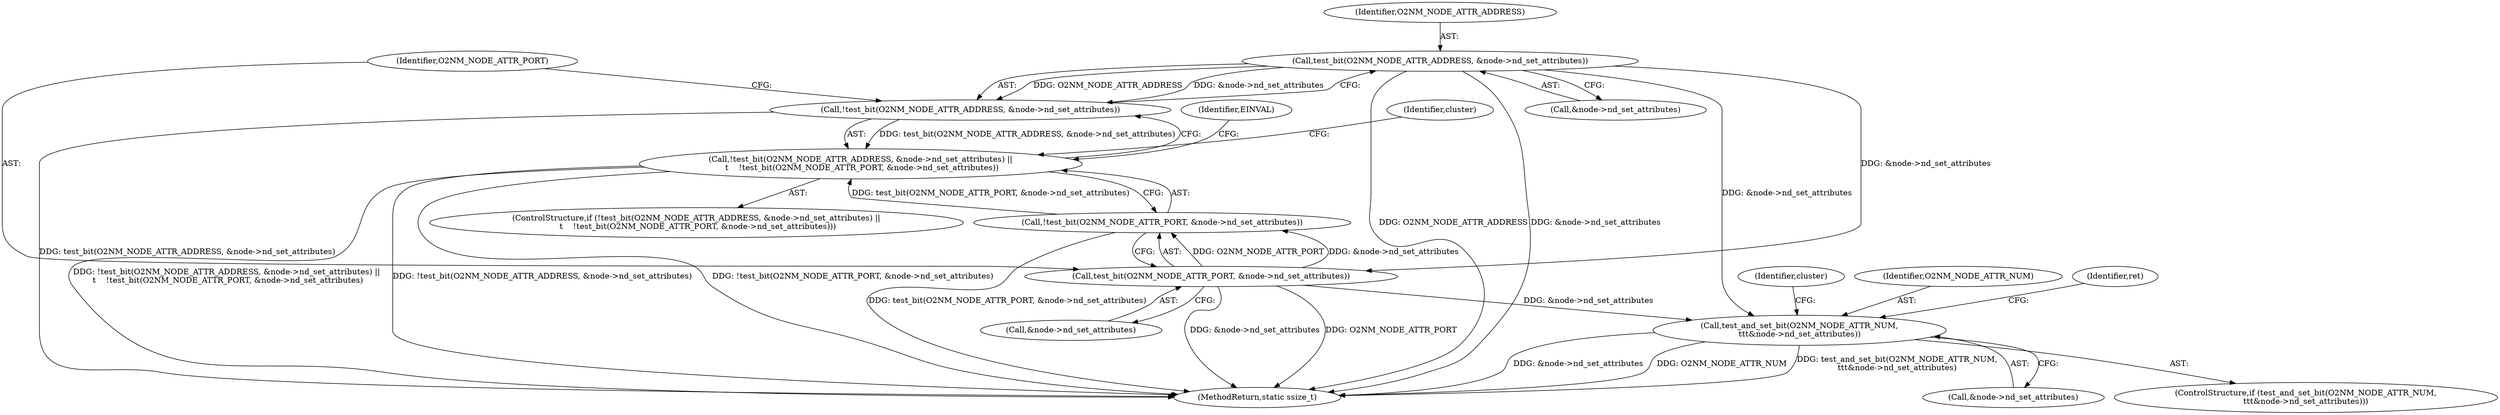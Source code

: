 digraph "0_linux_853bc26a7ea39e354b9f8889ae7ad1492ffa28d2_1@pointer" {
"1000159" [label="(Call,test_bit(O2NM_NODE_ATTR_ADDRESS, &node->nd_set_attributes))"];
"1000158" [label="(Call,!test_bit(O2NM_NODE_ATTR_ADDRESS, &node->nd_set_attributes))"];
"1000157" [label="(Call,!test_bit(O2NM_NODE_ATTR_ADDRESS, &node->nd_set_attributes) ||\n \t    !test_bit(O2NM_NODE_ATTR_PORT, &node->nd_set_attributes))"];
"1000166" [label="(Call,test_bit(O2NM_NODE_ATTR_PORT, &node->nd_set_attributes))"];
"1000165" [label="(Call,!test_bit(O2NM_NODE_ATTR_PORT, &node->nd_set_attributes))"];
"1000192" [label="(Call,test_and_set_bit(O2NM_NODE_ATTR_NUM,\n\t\t\t&node->nd_set_attributes))"];
"1000192" [label="(Call,test_and_set_bit(O2NM_NODE_ATTR_NUM,\n\t\t\t&node->nd_set_attributes))"];
"1000159" [label="(Call,test_bit(O2NM_NODE_ATTR_ADDRESS, &node->nd_set_attributes))"];
"1000178" [label="(Identifier,cluster)"];
"1000156" [label="(ControlStructure,if (!test_bit(O2NM_NODE_ATTR_ADDRESS, &node->nd_set_attributes) ||\n \t    !test_bit(O2NM_NODE_ATTR_PORT, &node->nd_set_attributes)))"];
"1000232" [label="(MethodReturn,static ssize_t)"];
"1000166" [label="(Call,test_bit(O2NM_NODE_ATTR_PORT, &node->nd_set_attributes))"];
"1000157" [label="(Call,!test_bit(O2NM_NODE_ATTR_ADDRESS, &node->nd_set_attributes) ||\n \t    !test_bit(O2NM_NODE_ATTR_PORT, &node->nd_set_attributes))"];
"1000167" [label="(Identifier,O2NM_NODE_ATTR_PORT)"];
"1000158" [label="(Call,!test_bit(O2NM_NODE_ATTR_ADDRESS, &node->nd_set_attributes))"];
"1000207" [label="(Identifier,cluster)"];
"1000194" [label="(Call,&node->nd_set_attributes)"];
"1000168" [label="(Call,&node->nd_set_attributes)"];
"1000193" [label="(Identifier,O2NM_NODE_ATTR_NUM)"];
"1000160" [label="(Identifier,O2NM_NODE_ATTR_ADDRESS)"];
"1000191" [label="(ControlStructure,if (test_and_set_bit(O2NM_NODE_ATTR_NUM,\n\t\t\t&node->nd_set_attributes)))"];
"1000199" [label="(Identifier,ret)"];
"1000165" [label="(Call,!test_bit(O2NM_NODE_ATTR_PORT, &node->nd_set_attributes))"];
"1000174" [label="(Identifier,EINVAL)"];
"1000161" [label="(Call,&node->nd_set_attributes)"];
"1000159" -> "1000158"  [label="AST: "];
"1000159" -> "1000161"  [label="CFG: "];
"1000160" -> "1000159"  [label="AST: "];
"1000161" -> "1000159"  [label="AST: "];
"1000158" -> "1000159"  [label="CFG: "];
"1000159" -> "1000232"  [label="DDG: O2NM_NODE_ATTR_ADDRESS"];
"1000159" -> "1000232"  [label="DDG: &node->nd_set_attributes"];
"1000159" -> "1000158"  [label="DDG: O2NM_NODE_ATTR_ADDRESS"];
"1000159" -> "1000158"  [label="DDG: &node->nd_set_attributes"];
"1000159" -> "1000166"  [label="DDG: &node->nd_set_attributes"];
"1000159" -> "1000192"  [label="DDG: &node->nd_set_attributes"];
"1000158" -> "1000157"  [label="AST: "];
"1000167" -> "1000158"  [label="CFG: "];
"1000157" -> "1000158"  [label="CFG: "];
"1000158" -> "1000232"  [label="DDG: test_bit(O2NM_NODE_ATTR_ADDRESS, &node->nd_set_attributes)"];
"1000158" -> "1000157"  [label="DDG: test_bit(O2NM_NODE_ATTR_ADDRESS, &node->nd_set_attributes)"];
"1000157" -> "1000156"  [label="AST: "];
"1000157" -> "1000165"  [label="CFG: "];
"1000165" -> "1000157"  [label="AST: "];
"1000174" -> "1000157"  [label="CFG: "];
"1000178" -> "1000157"  [label="CFG: "];
"1000157" -> "1000232"  [label="DDG: !test_bit(O2NM_NODE_ATTR_ADDRESS, &node->nd_set_attributes) ||\n \t    !test_bit(O2NM_NODE_ATTR_PORT, &node->nd_set_attributes)"];
"1000157" -> "1000232"  [label="DDG: !test_bit(O2NM_NODE_ATTR_ADDRESS, &node->nd_set_attributes)"];
"1000157" -> "1000232"  [label="DDG: !test_bit(O2NM_NODE_ATTR_PORT, &node->nd_set_attributes)"];
"1000165" -> "1000157"  [label="DDG: test_bit(O2NM_NODE_ATTR_PORT, &node->nd_set_attributes)"];
"1000166" -> "1000165"  [label="AST: "];
"1000166" -> "1000168"  [label="CFG: "];
"1000167" -> "1000166"  [label="AST: "];
"1000168" -> "1000166"  [label="AST: "];
"1000165" -> "1000166"  [label="CFG: "];
"1000166" -> "1000232"  [label="DDG: &node->nd_set_attributes"];
"1000166" -> "1000232"  [label="DDG: O2NM_NODE_ATTR_PORT"];
"1000166" -> "1000165"  [label="DDG: O2NM_NODE_ATTR_PORT"];
"1000166" -> "1000165"  [label="DDG: &node->nd_set_attributes"];
"1000166" -> "1000192"  [label="DDG: &node->nd_set_attributes"];
"1000165" -> "1000232"  [label="DDG: test_bit(O2NM_NODE_ATTR_PORT, &node->nd_set_attributes)"];
"1000192" -> "1000191"  [label="AST: "];
"1000192" -> "1000194"  [label="CFG: "];
"1000193" -> "1000192"  [label="AST: "];
"1000194" -> "1000192"  [label="AST: "];
"1000199" -> "1000192"  [label="CFG: "];
"1000207" -> "1000192"  [label="CFG: "];
"1000192" -> "1000232"  [label="DDG: &node->nd_set_attributes"];
"1000192" -> "1000232"  [label="DDG: O2NM_NODE_ATTR_NUM"];
"1000192" -> "1000232"  [label="DDG: test_and_set_bit(O2NM_NODE_ATTR_NUM,\n\t\t\t&node->nd_set_attributes)"];
}

